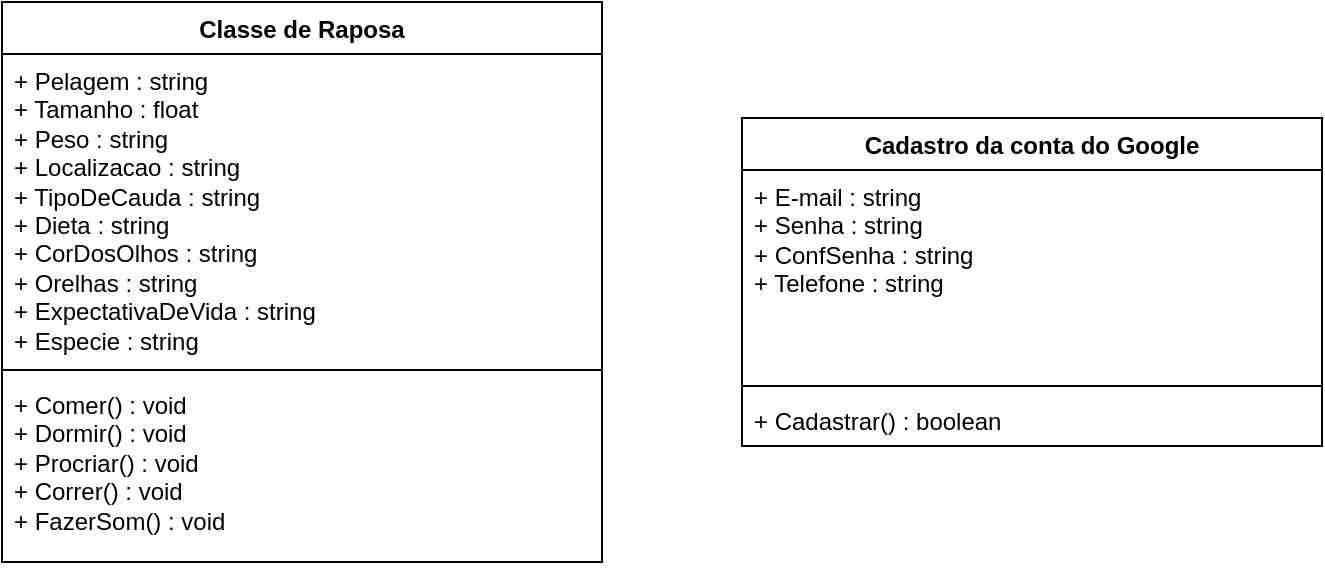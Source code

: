 <mxfile version="21.6.9" type="device">
  <diagram name="Página-1" id="nf69qy8m0w4jR35cJ8Qr">
    <mxGraphModel dx="1235" dy="694" grid="1" gridSize="10" guides="1" tooltips="1" connect="1" arrows="1" fold="1" page="1" pageScale="1" pageWidth="827" pageHeight="1169" math="0" shadow="0">
      <root>
        <mxCell id="0" />
        <mxCell id="1" parent="0" />
        <mxCell id="fPFnTRuKoG5fr7qvX3Lr-5" value="Cadastro da conta do Google" style="swimlane;fontStyle=1;align=center;verticalAlign=top;childLayout=stackLayout;horizontal=1;startSize=26;horizontalStack=0;resizeParent=1;resizeParentMax=0;resizeLast=0;collapsible=1;marginBottom=0;whiteSpace=wrap;html=1;" parent="1" vertex="1">
          <mxGeometry x="450" y="368" width="290" height="164" as="geometry" />
        </mxCell>
        <mxCell id="fPFnTRuKoG5fr7qvX3Lr-6" value="+ E-mail : string&lt;br&gt;+ Senha : string&lt;br&gt;+ ConfSenha : string&lt;br&gt;+ Telefone : string" style="text;strokeColor=none;fillColor=none;align=left;verticalAlign=top;spacingLeft=4;spacingRight=4;overflow=hidden;rotatable=0;points=[[0,0.5],[1,0.5]];portConstraint=eastwest;whiteSpace=wrap;html=1;" parent="fPFnTRuKoG5fr7qvX3Lr-5" vertex="1">
          <mxGeometry y="26" width="290" height="104" as="geometry" />
        </mxCell>
        <mxCell id="fPFnTRuKoG5fr7qvX3Lr-7" value="" style="line;strokeWidth=1;fillColor=none;align=left;verticalAlign=middle;spacingTop=-1;spacingLeft=3;spacingRight=3;rotatable=0;labelPosition=right;points=[];portConstraint=eastwest;strokeColor=inherit;" parent="fPFnTRuKoG5fr7qvX3Lr-5" vertex="1">
          <mxGeometry y="130" width="290" height="8" as="geometry" />
        </mxCell>
        <mxCell id="fPFnTRuKoG5fr7qvX3Lr-8" value="+ Cadastrar() : boolean" style="text;strokeColor=none;fillColor=none;align=left;verticalAlign=top;spacingLeft=4;spacingRight=4;overflow=hidden;rotatable=0;points=[[0,0.5],[1,0.5]];portConstraint=eastwest;whiteSpace=wrap;html=1;" parent="fPFnTRuKoG5fr7qvX3Lr-5" vertex="1">
          <mxGeometry y="138" width="290" height="26" as="geometry" />
        </mxCell>
        <mxCell id="dQk07o-bMYRJ-sbp72dK-1" value="Classe de Raposa" style="swimlane;fontStyle=1;align=center;verticalAlign=top;childLayout=stackLayout;horizontal=1;startSize=26;horizontalStack=0;resizeParent=1;resizeParentMax=0;resizeLast=0;collapsible=1;marginBottom=0;whiteSpace=wrap;html=1;" vertex="1" parent="1">
          <mxGeometry x="80" y="310" width="300" height="280" as="geometry" />
        </mxCell>
        <mxCell id="dQk07o-bMYRJ-sbp72dK-2" value="+ Pelagem : string&lt;br&gt;+ Tamanho : float&lt;br&gt;+ Peso : string&lt;br&gt;+ Localizacao : string&lt;br&gt;+ TipoDeCauda : string&lt;br&gt;+ Dieta : string&lt;br&gt;+ CorDosOlhos : string&lt;br&gt;+ Orelhas : string&lt;br&gt;+ ExpectativaDeVida : string&lt;br&gt;+ Especie : string" style="text;strokeColor=none;fillColor=none;align=left;verticalAlign=top;spacingLeft=4;spacingRight=4;overflow=hidden;rotatable=0;points=[[0,0.5],[1,0.5]];portConstraint=eastwest;whiteSpace=wrap;html=1;" vertex="1" parent="dQk07o-bMYRJ-sbp72dK-1">
          <mxGeometry y="26" width="300" height="154" as="geometry" />
        </mxCell>
        <mxCell id="dQk07o-bMYRJ-sbp72dK-3" value="" style="line;strokeWidth=1;fillColor=none;align=left;verticalAlign=middle;spacingTop=-1;spacingLeft=3;spacingRight=3;rotatable=0;labelPosition=right;points=[];portConstraint=eastwest;strokeColor=inherit;" vertex="1" parent="dQk07o-bMYRJ-sbp72dK-1">
          <mxGeometry y="180" width="300" height="8" as="geometry" />
        </mxCell>
        <mxCell id="dQk07o-bMYRJ-sbp72dK-4" value="+ Comer() : void&lt;br&gt;+ Dormir() : void&lt;br&gt;+ Procriar() : void&lt;br&gt;+ Correr() : void&lt;br&gt;+ FazerSom() : void" style="text;strokeColor=none;fillColor=none;align=left;verticalAlign=top;spacingLeft=4;spacingRight=4;overflow=hidden;rotatable=0;points=[[0,0.5],[1,0.5]];portConstraint=eastwest;whiteSpace=wrap;html=1;" vertex="1" parent="dQk07o-bMYRJ-sbp72dK-1">
          <mxGeometry y="188" width="300" height="92" as="geometry" />
        </mxCell>
      </root>
    </mxGraphModel>
  </diagram>
</mxfile>
